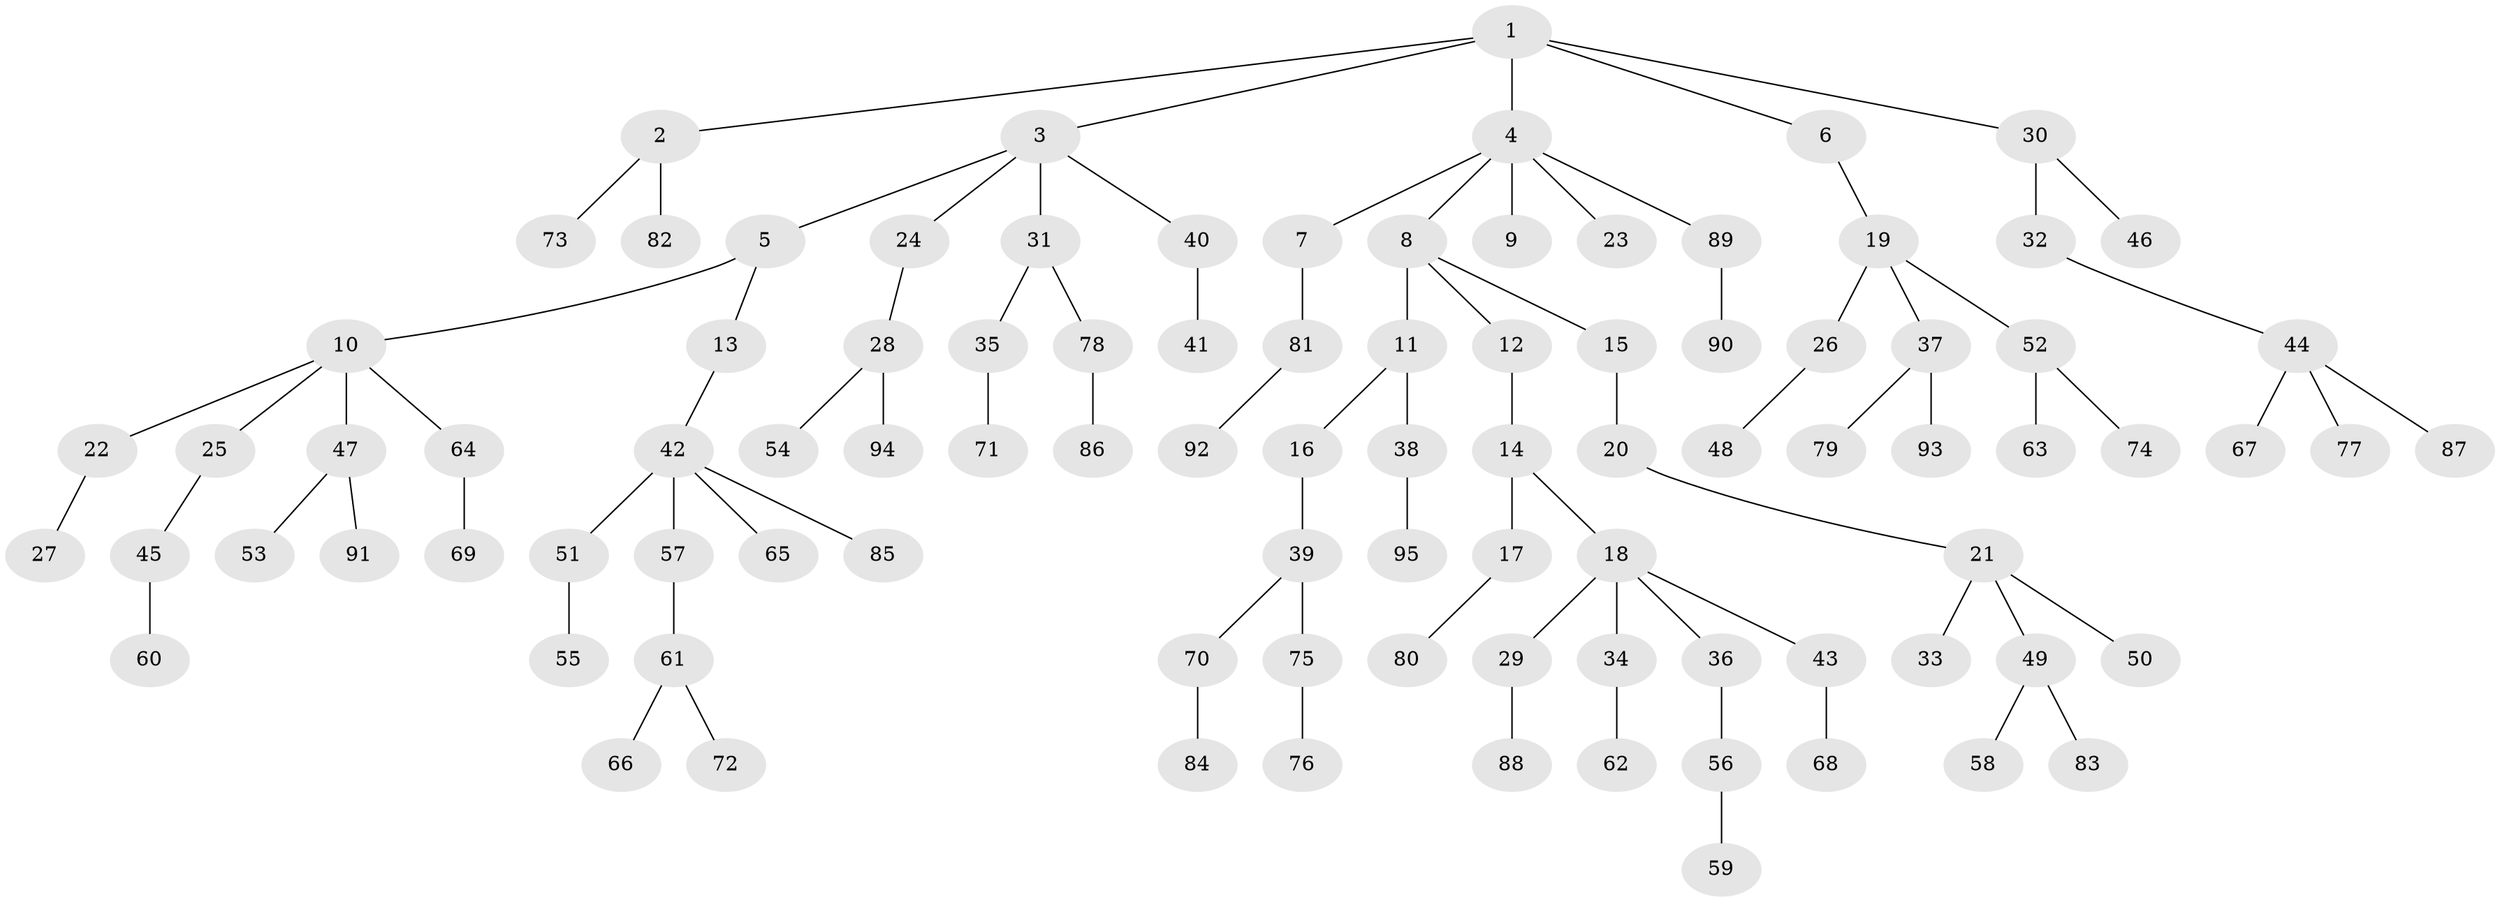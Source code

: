 // Generated by graph-tools (version 1.1) at 2025/11/02/27/25 16:11:27]
// undirected, 95 vertices, 94 edges
graph export_dot {
graph [start="1"]
  node [color=gray90,style=filled];
  1;
  2;
  3;
  4;
  5;
  6;
  7;
  8;
  9;
  10;
  11;
  12;
  13;
  14;
  15;
  16;
  17;
  18;
  19;
  20;
  21;
  22;
  23;
  24;
  25;
  26;
  27;
  28;
  29;
  30;
  31;
  32;
  33;
  34;
  35;
  36;
  37;
  38;
  39;
  40;
  41;
  42;
  43;
  44;
  45;
  46;
  47;
  48;
  49;
  50;
  51;
  52;
  53;
  54;
  55;
  56;
  57;
  58;
  59;
  60;
  61;
  62;
  63;
  64;
  65;
  66;
  67;
  68;
  69;
  70;
  71;
  72;
  73;
  74;
  75;
  76;
  77;
  78;
  79;
  80;
  81;
  82;
  83;
  84;
  85;
  86;
  87;
  88;
  89;
  90;
  91;
  92;
  93;
  94;
  95;
  1 -- 2;
  1 -- 3;
  1 -- 4;
  1 -- 6;
  1 -- 30;
  2 -- 73;
  2 -- 82;
  3 -- 5;
  3 -- 24;
  3 -- 31;
  3 -- 40;
  4 -- 7;
  4 -- 8;
  4 -- 9;
  4 -- 23;
  4 -- 89;
  5 -- 10;
  5 -- 13;
  6 -- 19;
  7 -- 81;
  8 -- 11;
  8 -- 12;
  8 -- 15;
  10 -- 22;
  10 -- 25;
  10 -- 47;
  10 -- 64;
  11 -- 16;
  11 -- 38;
  12 -- 14;
  13 -- 42;
  14 -- 17;
  14 -- 18;
  15 -- 20;
  16 -- 39;
  17 -- 80;
  18 -- 29;
  18 -- 34;
  18 -- 36;
  18 -- 43;
  19 -- 26;
  19 -- 37;
  19 -- 52;
  20 -- 21;
  21 -- 33;
  21 -- 49;
  21 -- 50;
  22 -- 27;
  24 -- 28;
  25 -- 45;
  26 -- 48;
  28 -- 54;
  28 -- 94;
  29 -- 88;
  30 -- 32;
  30 -- 46;
  31 -- 35;
  31 -- 78;
  32 -- 44;
  34 -- 62;
  35 -- 71;
  36 -- 56;
  37 -- 79;
  37 -- 93;
  38 -- 95;
  39 -- 70;
  39 -- 75;
  40 -- 41;
  42 -- 51;
  42 -- 57;
  42 -- 65;
  42 -- 85;
  43 -- 68;
  44 -- 67;
  44 -- 77;
  44 -- 87;
  45 -- 60;
  47 -- 53;
  47 -- 91;
  49 -- 58;
  49 -- 83;
  51 -- 55;
  52 -- 63;
  52 -- 74;
  56 -- 59;
  57 -- 61;
  61 -- 66;
  61 -- 72;
  64 -- 69;
  70 -- 84;
  75 -- 76;
  78 -- 86;
  81 -- 92;
  89 -- 90;
}
